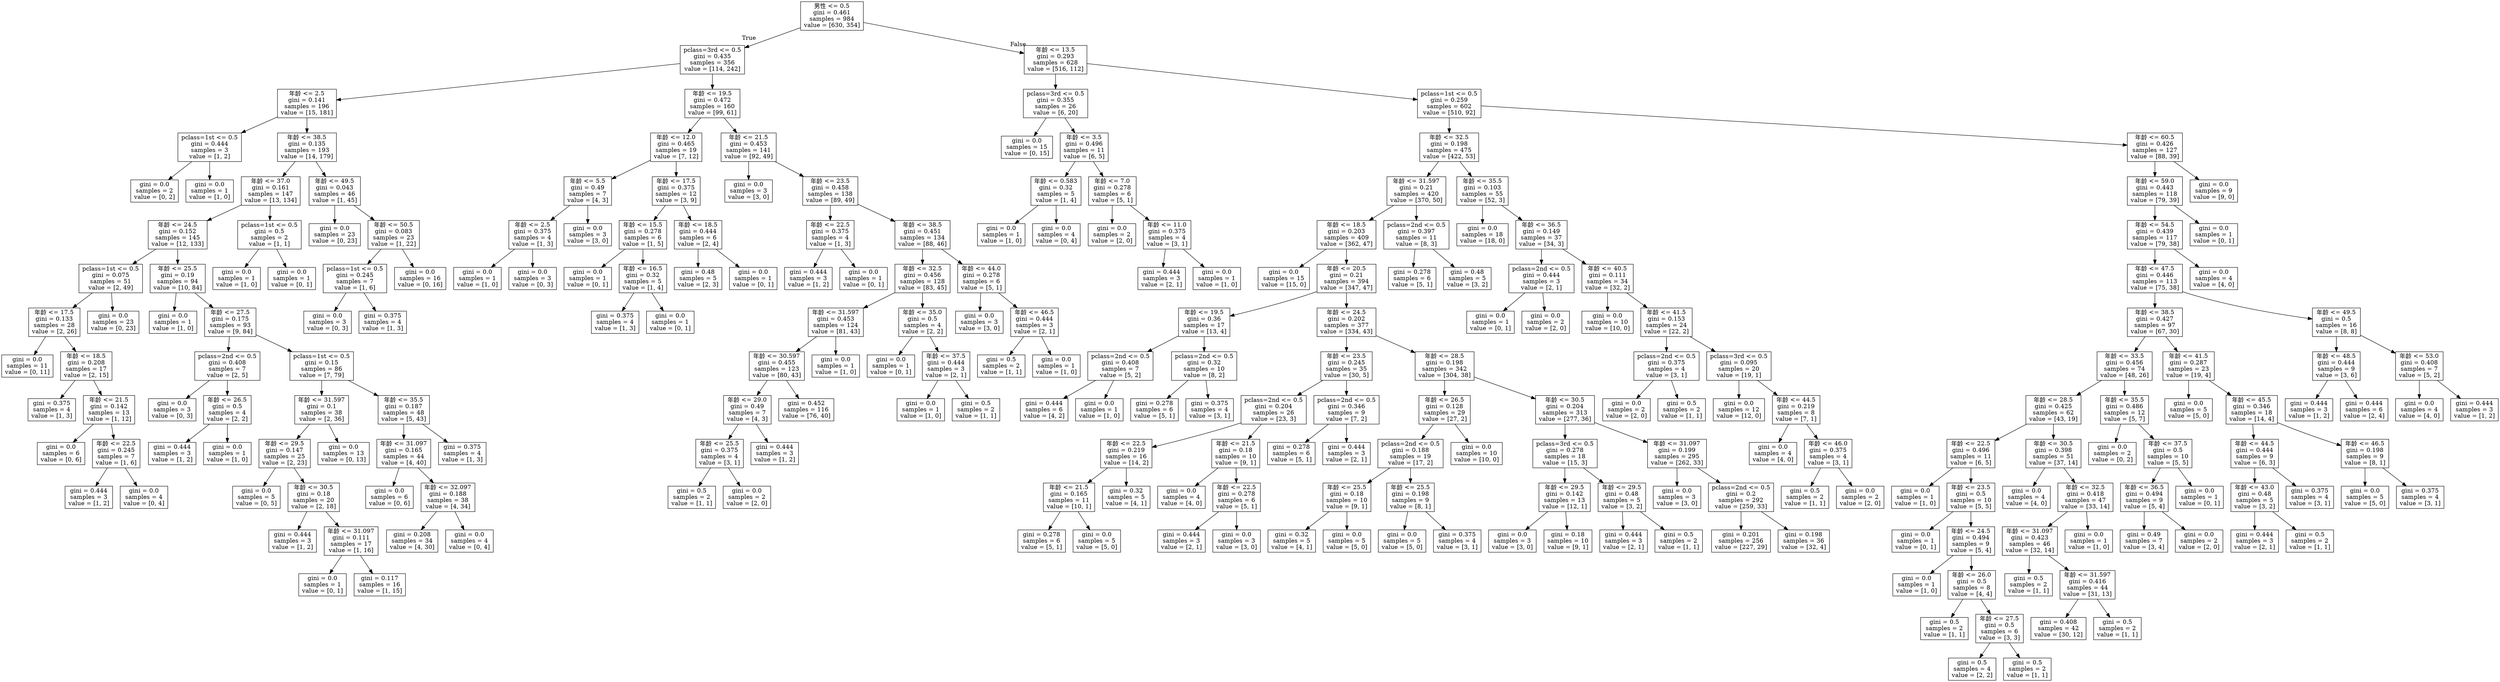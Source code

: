 digraph Tree {
node [shape=box] ;
0 [label="男性 <= 0.5\ngini = 0.461\nsamples = 984\nvalue = [630, 354]"] ;
1 [label="pclass=3rd <= 0.5\ngini = 0.435\nsamples = 356\nvalue = [114, 242]"] ;
0 -> 1 [labeldistance=2.5, labelangle=45, headlabel="True"] ;
2 [label="年龄 <= 2.5\ngini = 0.141\nsamples = 196\nvalue = [15, 181]"] ;
1 -> 2 ;
3 [label="pclass=1st <= 0.5\ngini = 0.444\nsamples = 3\nvalue = [1, 2]"] ;
2 -> 3 ;
4 [label="gini = 0.0\nsamples = 2\nvalue = [0, 2]"] ;
3 -> 4 ;
5 [label="gini = 0.0\nsamples = 1\nvalue = [1, 0]"] ;
3 -> 5 ;
6 [label="年龄 <= 38.5\ngini = 0.135\nsamples = 193\nvalue = [14, 179]"] ;
2 -> 6 ;
7 [label="年龄 <= 37.0\ngini = 0.161\nsamples = 147\nvalue = [13, 134]"] ;
6 -> 7 ;
8 [label="年龄 <= 24.5\ngini = 0.152\nsamples = 145\nvalue = [12, 133]"] ;
7 -> 8 ;
9 [label="pclass=1st <= 0.5\ngini = 0.075\nsamples = 51\nvalue = [2, 49]"] ;
8 -> 9 ;
10 [label="年龄 <= 17.5\ngini = 0.133\nsamples = 28\nvalue = [2, 26]"] ;
9 -> 10 ;
11 [label="gini = 0.0\nsamples = 11\nvalue = [0, 11]"] ;
10 -> 11 ;
12 [label="年龄 <= 18.5\ngini = 0.208\nsamples = 17\nvalue = [2, 15]"] ;
10 -> 12 ;
13 [label="gini = 0.375\nsamples = 4\nvalue = [1, 3]"] ;
12 -> 13 ;
14 [label="年龄 <= 21.5\ngini = 0.142\nsamples = 13\nvalue = [1, 12]"] ;
12 -> 14 ;
15 [label="gini = 0.0\nsamples = 6\nvalue = [0, 6]"] ;
14 -> 15 ;
16 [label="年龄 <= 22.5\ngini = 0.245\nsamples = 7\nvalue = [1, 6]"] ;
14 -> 16 ;
17 [label="gini = 0.444\nsamples = 3\nvalue = [1, 2]"] ;
16 -> 17 ;
18 [label="gini = 0.0\nsamples = 4\nvalue = [0, 4]"] ;
16 -> 18 ;
19 [label="gini = 0.0\nsamples = 23\nvalue = [0, 23]"] ;
9 -> 19 ;
20 [label="年龄 <= 25.5\ngini = 0.19\nsamples = 94\nvalue = [10, 84]"] ;
8 -> 20 ;
21 [label="gini = 0.0\nsamples = 1\nvalue = [1, 0]"] ;
20 -> 21 ;
22 [label="年龄 <= 27.5\ngini = 0.175\nsamples = 93\nvalue = [9, 84]"] ;
20 -> 22 ;
23 [label="pclass=2nd <= 0.5\ngini = 0.408\nsamples = 7\nvalue = [2, 5]"] ;
22 -> 23 ;
24 [label="gini = 0.0\nsamples = 3\nvalue = [0, 3]"] ;
23 -> 24 ;
25 [label="年龄 <= 26.5\ngini = 0.5\nsamples = 4\nvalue = [2, 2]"] ;
23 -> 25 ;
26 [label="gini = 0.444\nsamples = 3\nvalue = [1, 2]"] ;
25 -> 26 ;
27 [label="gini = 0.0\nsamples = 1\nvalue = [1, 0]"] ;
25 -> 27 ;
28 [label="pclass=1st <= 0.5\ngini = 0.15\nsamples = 86\nvalue = [7, 79]"] ;
22 -> 28 ;
29 [label="年龄 <= 31.597\ngini = 0.1\nsamples = 38\nvalue = [2, 36]"] ;
28 -> 29 ;
30 [label="年龄 <= 29.5\ngini = 0.147\nsamples = 25\nvalue = [2, 23]"] ;
29 -> 30 ;
31 [label="gini = 0.0\nsamples = 5\nvalue = [0, 5]"] ;
30 -> 31 ;
32 [label="年龄 <= 30.5\ngini = 0.18\nsamples = 20\nvalue = [2, 18]"] ;
30 -> 32 ;
33 [label="gini = 0.444\nsamples = 3\nvalue = [1, 2]"] ;
32 -> 33 ;
34 [label="年龄 <= 31.097\ngini = 0.111\nsamples = 17\nvalue = [1, 16]"] ;
32 -> 34 ;
35 [label="gini = 0.0\nsamples = 1\nvalue = [0, 1]"] ;
34 -> 35 ;
36 [label="gini = 0.117\nsamples = 16\nvalue = [1, 15]"] ;
34 -> 36 ;
37 [label="gini = 0.0\nsamples = 13\nvalue = [0, 13]"] ;
29 -> 37 ;
38 [label="年龄 <= 35.5\ngini = 0.187\nsamples = 48\nvalue = [5, 43]"] ;
28 -> 38 ;
39 [label="年龄 <= 31.097\ngini = 0.165\nsamples = 44\nvalue = [4, 40]"] ;
38 -> 39 ;
40 [label="gini = 0.0\nsamples = 6\nvalue = [0, 6]"] ;
39 -> 40 ;
41 [label="年龄 <= 32.097\ngini = 0.188\nsamples = 38\nvalue = [4, 34]"] ;
39 -> 41 ;
42 [label="gini = 0.208\nsamples = 34\nvalue = [4, 30]"] ;
41 -> 42 ;
43 [label="gini = 0.0\nsamples = 4\nvalue = [0, 4]"] ;
41 -> 43 ;
44 [label="gini = 0.375\nsamples = 4\nvalue = [1, 3]"] ;
38 -> 44 ;
45 [label="pclass=1st <= 0.5\ngini = 0.5\nsamples = 2\nvalue = [1, 1]"] ;
7 -> 45 ;
46 [label="gini = 0.0\nsamples = 1\nvalue = [1, 0]"] ;
45 -> 46 ;
47 [label="gini = 0.0\nsamples = 1\nvalue = [0, 1]"] ;
45 -> 47 ;
48 [label="年龄 <= 49.5\ngini = 0.043\nsamples = 46\nvalue = [1, 45]"] ;
6 -> 48 ;
49 [label="gini = 0.0\nsamples = 23\nvalue = [0, 23]"] ;
48 -> 49 ;
50 [label="年龄 <= 50.5\ngini = 0.083\nsamples = 23\nvalue = [1, 22]"] ;
48 -> 50 ;
51 [label="pclass=1st <= 0.5\ngini = 0.245\nsamples = 7\nvalue = [1, 6]"] ;
50 -> 51 ;
52 [label="gini = 0.0\nsamples = 3\nvalue = [0, 3]"] ;
51 -> 52 ;
53 [label="gini = 0.375\nsamples = 4\nvalue = [1, 3]"] ;
51 -> 53 ;
54 [label="gini = 0.0\nsamples = 16\nvalue = [0, 16]"] ;
50 -> 54 ;
55 [label="年龄 <= 19.5\ngini = 0.472\nsamples = 160\nvalue = [99, 61]"] ;
1 -> 55 ;
56 [label="年龄 <= 12.0\ngini = 0.465\nsamples = 19\nvalue = [7, 12]"] ;
55 -> 56 ;
57 [label="年龄 <= 5.5\ngini = 0.49\nsamples = 7\nvalue = [4, 3]"] ;
56 -> 57 ;
58 [label="年龄 <= 2.5\ngini = 0.375\nsamples = 4\nvalue = [1, 3]"] ;
57 -> 58 ;
59 [label="gini = 0.0\nsamples = 1\nvalue = [1, 0]"] ;
58 -> 59 ;
60 [label="gini = 0.0\nsamples = 3\nvalue = [0, 3]"] ;
58 -> 60 ;
61 [label="gini = 0.0\nsamples = 3\nvalue = [3, 0]"] ;
57 -> 61 ;
62 [label="年龄 <= 17.5\ngini = 0.375\nsamples = 12\nvalue = [3, 9]"] ;
56 -> 62 ;
63 [label="年龄 <= 15.5\ngini = 0.278\nsamples = 6\nvalue = [1, 5]"] ;
62 -> 63 ;
64 [label="gini = 0.0\nsamples = 1\nvalue = [0, 1]"] ;
63 -> 64 ;
65 [label="年龄 <= 16.5\ngini = 0.32\nsamples = 5\nvalue = [1, 4]"] ;
63 -> 65 ;
66 [label="gini = 0.375\nsamples = 4\nvalue = [1, 3]"] ;
65 -> 66 ;
67 [label="gini = 0.0\nsamples = 1\nvalue = [0, 1]"] ;
65 -> 67 ;
68 [label="年龄 <= 18.5\ngini = 0.444\nsamples = 6\nvalue = [2, 4]"] ;
62 -> 68 ;
69 [label="gini = 0.48\nsamples = 5\nvalue = [2, 3]"] ;
68 -> 69 ;
70 [label="gini = 0.0\nsamples = 1\nvalue = [0, 1]"] ;
68 -> 70 ;
71 [label="年龄 <= 21.5\ngini = 0.453\nsamples = 141\nvalue = [92, 49]"] ;
55 -> 71 ;
72 [label="gini = 0.0\nsamples = 3\nvalue = [3, 0]"] ;
71 -> 72 ;
73 [label="年龄 <= 23.5\ngini = 0.458\nsamples = 138\nvalue = [89, 49]"] ;
71 -> 73 ;
74 [label="年龄 <= 22.5\ngini = 0.375\nsamples = 4\nvalue = [1, 3]"] ;
73 -> 74 ;
75 [label="gini = 0.444\nsamples = 3\nvalue = [1, 2]"] ;
74 -> 75 ;
76 [label="gini = 0.0\nsamples = 1\nvalue = [0, 1]"] ;
74 -> 76 ;
77 [label="年龄 <= 38.5\ngini = 0.451\nsamples = 134\nvalue = [88, 46]"] ;
73 -> 77 ;
78 [label="年龄 <= 32.5\ngini = 0.456\nsamples = 128\nvalue = [83, 45]"] ;
77 -> 78 ;
79 [label="年龄 <= 31.597\ngini = 0.453\nsamples = 124\nvalue = [81, 43]"] ;
78 -> 79 ;
80 [label="年龄 <= 30.597\ngini = 0.455\nsamples = 123\nvalue = [80, 43]"] ;
79 -> 80 ;
81 [label="年龄 <= 29.0\ngini = 0.49\nsamples = 7\nvalue = [4, 3]"] ;
80 -> 81 ;
82 [label="年龄 <= 25.5\ngini = 0.375\nsamples = 4\nvalue = [3, 1]"] ;
81 -> 82 ;
83 [label="gini = 0.5\nsamples = 2\nvalue = [1, 1]"] ;
82 -> 83 ;
84 [label="gini = 0.0\nsamples = 2\nvalue = [2, 0]"] ;
82 -> 84 ;
85 [label="gini = 0.444\nsamples = 3\nvalue = [1, 2]"] ;
81 -> 85 ;
86 [label="gini = 0.452\nsamples = 116\nvalue = [76, 40]"] ;
80 -> 86 ;
87 [label="gini = 0.0\nsamples = 1\nvalue = [1, 0]"] ;
79 -> 87 ;
88 [label="年龄 <= 35.0\ngini = 0.5\nsamples = 4\nvalue = [2, 2]"] ;
78 -> 88 ;
89 [label="gini = 0.0\nsamples = 1\nvalue = [0, 1]"] ;
88 -> 89 ;
90 [label="年龄 <= 37.5\ngini = 0.444\nsamples = 3\nvalue = [2, 1]"] ;
88 -> 90 ;
91 [label="gini = 0.0\nsamples = 1\nvalue = [1, 0]"] ;
90 -> 91 ;
92 [label="gini = 0.5\nsamples = 2\nvalue = [1, 1]"] ;
90 -> 92 ;
93 [label="年龄 <= 44.0\ngini = 0.278\nsamples = 6\nvalue = [5, 1]"] ;
77 -> 93 ;
94 [label="gini = 0.0\nsamples = 3\nvalue = [3, 0]"] ;
93 -> 94 ;
95 [label="年龄 <= 46.5\ngini = 0.444\nsamples = 3\nvalue = [2, 1]"] ;
93 -> 95 ;
96 [label="gini = 0.5\nsamples = 2\nvalue = [1, 1]"] ;
95 -> 96 ;
97 [label="gini = 0.0\nsamples = 1\nvalue = [1, 0]"] ;
95 -> 97 ;
98 [label="年龄 <= 13.5\ngini = 0.293\nsamples = 628\nvalue = [516, 112]"] ;
0 -> 98 [labeldistance=2.5, labelangle=-45, headlabel="False"] ;
99 [label="pclass=3rd <= 0.5\ngini = 0.355\nsamples = 26\nvalue = [6, 20]"] ;
98 -> 99 ;
100 [label="gini = 0.0\nsamples = 15\nvalue = [0, 15]"] ;
99 -> 100 ;
101 [label="年龄 <= 3.5\ngini = 0.496\nsamples = 11\nvalue = [6, 5]"] ;
99 -> 101 ;
102 [label="年龄 <= 0.583\ngini = 0.32\nsamples = 5\nvalue = [1, 4]"] ;
101 -> 102 ;
103 [label="gini = 0.0\nsamples = 1\nvalue = [1, 0]"] ;
102 -> 103 ;
104 [label="gini = 0.0\nsamples = 4\nvalue = [0, 4]"] ;
102 -> 104 ;
105 [label="年龄 <= 7.0\ngini = 0.278\nsamples = 6\nvalue = [5, 1]"] ;
101 -> 105 ;
106 [label="gini = 0.0\nsamples = 2\nvalue = [2, 0]"] ;
105 -> 106 ;
107 [label="年龄 <= 11.0\ngini = 0.375\nsamples = 4\nvalue = [3, 1]"] ;
105 -> 107 ;
108 [label="gini = 0.444\nsamples = 3\nvalue = [2, 1]"] ;
107 -> 108 ;
109 [label="gini = 0.0\nsamples = 1\nvalue = [1, 0]"] ;
107 -> 109 ;
110 [label="pclass=1st <= 0.5\ngini = 0.259\nsamples = 602\nvalue = [510, 92]"] ;
98 -> 110 ;
111 [label="年龄 <= 32.5\ngini = 0.198\nsamples = 475\nvalue = [422, 53]"] ;
110 -> 111 ;
112 [label="年龄 <= 31.597\ngini = 0.21\nsamples = 420\nvalue = [370, 50]"] ;
111 -> 112 ;
113 [label="年龄 <= 18.5\ngini = 0.203\nsamples = 409\nvalue = [362, 47]"] ;
112 -> 113 ;
114 [label="gini = 0.0\nsamples = 15\nvalue = [15, 0]"] ;
113 -> 114 ;
115 [label="年龄 <= 20.5\ngini = 0.21\nsamples = 394\nvalue = [347, 47]"] ;
113 -> 115 ;
116 [label="年龄 <= 19.5\ngini = 0.36\nsamples = 17\nvalue = [13, 4]"] ;
115 -> 116 ;
117 [label="pclass=2nd <= 0.5\ngini = 0.408\nsamples = 7\nvalue = [5, 2]"] ;
116 -> 117 ;
118 [label="gini = 0.444\nsamples = 6\nvalue = [4, 2]"] ;
117 -> 118 ;
119 [label="gini = 0.0\nsamples = 1\nvalue = [1, 0]"] ;
117 -> 119 ;
120 [label="pclass=2nd <= 0.5\ngini = 0.32\nsamples = 10\nvalue = [8, 2]"] ;
116 -> 120 ;
121 [label="gini = 0.278\nsamples = 6\nvalue = [5, 1]"] ;
120 -> 121 ;
122 [label="gini = 0.375\nsamples = 4\nvalue = [3, 1]"] ;
120 -> 122 ;
123 [label="年龄 <= 24.5\ngini = 0.202\nsamples = 377\nvalue = [334, 43]"] ;
115 -> 123 ;
124 [label="年龄 <= 23.5\ngini = 0.245\nsamples = 35\nvalue = [30, 5]"] ;
123 -> 124 ;
125 [label="pclass=2nd <= 0.5\ngini = 0.204\nsamples = 26\nvalue = [23, 3]"] ;
124 -> 125 ;
126 [label="年龄 <= 22.5\ngini = 0.219\nsamples = 16\nvalue = [14, 2]"] ;
125 -> 126 ;
127 [label="年龄 <= 21.5\ngini = 0.165\nsamples = 11\nvalue = [10, 1]"] ;
126 -> 127 ;
128 [label="gini = 0.278\nsamples = 6\nvalue = [5, 1]"] ;
127 -> 128 ;
129 [label="gini = 0.0\nsamples = 5\nvalue = [5, 0]"] ;
127 -> 129 ;
130 [label="gini = 0.32\nsamples = 5\nvalue = [4, 1]"] ;
126 -> 130 ;
131 [label="年龄 <= 21.5\ngini = 0.18\nsamples = 10\nvalue = [9, 1]"] ;
125 -> 131 ;
132 [label="gini = 0.0\nsamples = 4\nvalue = [4, 0]"] ;
131 -> 132 ;
133 [label="年龄 <= 22.5\ngini = 0.278\nsamples = 6\nvalue = [5, 1]"] ;
131 -> 133 ;
134 [label="gini = 0.444\nsamples = 3\nvalue = [2, 1]"] ;
133 -> 134 ;
135 [label="gini = 0.0\nsamples = 3\nvalue = [3, 0]"] ;
133 -> 135 ;
136 [label="pclass=2nd <= 0.5\ngini = 0.346\nsamples = 9\nvalue = [7, 2]"] ;
124 -> 136 ;
137 [label="gini = 0.278\nsamples = 6\nvalue = [5, 1]"] ;
136 -> 137 ;
138 [label="gini = 0.444\nsamples = 3\nvalue = [2, 1]"] ;
136 -> 138 ;
139 [label="年龄 <= 28.5\ngini = 0.198\nsamples = 342\nvalue = [304, 38]"] ;
123 -> 139 ;
140 [label="年龄 <= 26.5\ngini = 0.128\nsamples = 29\nvalue = [27, 2]"] ;
139 -> 140 ;
141 [label="pclass=2nd <= 0.5\ngini = 0.188\nsamples = 19\nvalue = [17, 2]"] ;
140 -> 141 ;
142 [label="年龄 <= 25.5\ngini = 0.18\nsamples = 10\nvalue = [9, 1]"] ;
141 -> 142 ;
143 [label="gini = 0.32\nsamples = 5\nvalue = [4, 1]"] ;
142 -> 143 ;
144 [label="gini = 0.0\nsamples = 5\nvalue = [5, 0]"] ;
142 -> 144 ;
145 [label="年龄 <= 25.5\ngini = 0.198\nsamples = 9\nvalue = [8, 1]"] ;
141 -> 145 ;
146 [label="gini = 0.0\nsamples = 5\nvalue = [5, 0]"] ;
145 -> 146 ;
147 [label="gini = 0.375\nsamples = 4\nvalue = [3, 1]"] ;
145 -> 147 ;
148 [label="gini = 0.0\nsamples = 10\nvalue = [10, 0]"] ;
140 -> 148 ;
149 [label="年龄 <= 30.5\ngini = 0.204\nsamples = 313\nvalue = [277, 36]"] ;
139 -> 149 ;
150 [label="pclass=3rd <= 0.5\ngini = 0.278\nsamples = 18\nvalue = [15, 3]"] ;
149 -> 150 ;
151 [label="年龄 <= 29.5\ngini = 0.142\nsamples = 13\nvalue = [12, 1]"] ;
150 -> 151 ;
152 [label="gini = 0.0\nsamples = 3\nvalue = [3, 0]"] ;
151 -> 152 ;
153 [label="gini = 0.18\nsamples = 10\nvalue = [9, 1]"] ;
151 -> 153 ;
154 [label="年龄 <= 29.5\ngini = 0.48\nsamples = 5\nvalue = [3, 2]"] ;
150 -> 154 ;
155 [label="gini = 0.444\nsamples = 3\nvalue = [2, 1]"] ;
154 -> 155 ;
156 [label="gini = 0.5\nsamples = 2\nvalue = [1, 1]"] ;
154 -> 156 ;
157 [label="年龄 <= 31.097\ngini = 0.199\nsamples = 295\nvalue = [262, 33]"] ;
149 -> 157 ;
158 [label="gini = 0.0\nsamples = 3\nvalue = [3, 0]"] ;
157 -> 158 ;
159 [label="pclass=2nd <= 0.5\ngini = 0.2\nsamples = 292\nvalue = [259, 33]"] ;
157 -> 159 ;
160 [label="gini = 0.201\nsamples = 256\nvalue = [227, 29]"] ;
159 -> 160 ;
161 [label="gini = 0.198\nsamples = 36\nvalue = [32, 4]"] ;
159 -> 161 ;
162 [label="pclass=2nd <= 0.5\ngini = 0.397\nsamples = 11\nvalue = [8, 3]"] ;
112 -> 162 ;
163 [label="gini = 0.278\nsamples = 6\nvalue = [5, 1]"] ;
162 -> 163 ;
164 [label="gini = 0.48\nsamples = 5\nvalue = [3, 2]"] ;
162 -> 164 ;
165 [label="年龄 <= 35.5\ngini = 0.103\nsamples = 55\nvalue = [52, 3]"] ;
111 -> 165 ;
166 [label="gini = 0.0\nsamples = 18\nvalue = [18, 0]"] ;
165 -> 166 ;
167 [label="年龄 <= 36.5\ngini = 0.149\nsamples = 37\nvalue = [34, 3]"] ;
165 -> 167 ;
168 [label="pclass=2nd <= 0.5\ngini = 0.444\nsamples = 3\nvalue = [2, 1]"] ;
167 -> 168 ;
169 [label="gini = 0.0\nsamples = 1\nvalue = [0, 1]"] ;
168 -> 169 ;
170 [label="gini = 0.0\nsamples = 2\nvalue = [2, 0]"] ;
168 -> 170 ;
171 [label="年龄 <= 40.5\ngini = 0.111\nsamples = 34\nvalue = [32, 2]"] ;
167 -> 171 ;
172 [label="gini = 0.0\nsamples = 10\nvalue = [10, 0]"] ;
171 -> 172 ;
173 [label="年龄 <= 41.5\ngini = 0.153\nsamples = 24\nvalue = [22, 2]"] ;
171 -> 173 ;
174 [label="pclass=2nd <= 0.5\ngini = 0.375\nsamples = 4\nvalue = [3, 1]"] ;
173 -> 174 ;
175 [label="gini = 0.0\nsamples = 2\nvalue = [2, 0]"] ;
174 -> 175 ;
176 [label="gini = 0.5\nsamples = 2\nvalue = [1, 1]"] ;
174 -> 176 ;
177 [label="pclass=3rd <= 0.5\ngini = 0.095\nsamples = 20\nvalue = [19, 1]"] ;
173 -> 177 ;
178 [label="gini = 0.0\nsamples = 12\nvalue = [12, 0]"] ;
177 -> 178 ;
179 [label="年龄 <= 44.5\ngini = 0.219\nsamples = 8\nvalue = [7, 1]"] ;
177 -> 179 ;
180 [label="gini = 0.0\nsamples = 4\nvalue = [4, 0]"] ;
179 -> 180 ;
181 [label="年龄 <= 46.0\ngini = 0.375\nsamples = 4\nvalue = [3, 1]"] ;
179 -> 181 ;
182 [label="gini = 0.5\nsamples = 2\nvalue = [1, 1]"] ;
181 -> 182 ;
183 [label="gini = 0.0\nsamples = 2\nvalue = [2, 0]"] ;
181 -> 183 ;
184 [label="年龄 <= 60.5\ngini = 0.426\nsamples = 127\nvalue = [88, 39]"] ;
110 -> 184 ;
185 [label="年龄 <= 59.0\ngini = 0.443\nsamples = 118\nvalue = [79, 39]"] ;
184 -> 185 ;
186 [label="年龄 <= 54.5\ngini = 0.439\nsamples = 117\nvalue = [79, 38]"] ;
185 -> 186 ;
187 [label="年龄 <= 47.5\ngini = 0.446\nsamples = 113\nvalue = [75, 38]"] ;
186 -> 187 ;
188 [label="年龄 <= 38.5\ngini = 0.427\nsamples = 97\nvalue = [67, 30]"] ;
187 -> 188 ;
189 [label="年龄 <= 33.5\ngini = 0.456\nsamples = 74\nvalue = [48, 26]"] ;
188 -> 189 ;
190 [label="年龄 <= 28.5\ngini = 0.425\nsamples = 62\nvalue = [43, 19]"] ;
189 -> 190 ;
191 [label="年龄 <= 22.5\ngini = 0.496\nsamples = 11\nvalue = [6, 5]"] ;
190 -> 191 ;
192 [label="gini = 0.0\nsamples = 1\nvalue = [1, 0]"] ;
191 -> 192 ;
193 [label="年龄 <= 23.5\ngini = 0.5\nsamples = 10\nvalue = [5, 5]"] ;
191 -> 193 ;
194 [label="gini = 0.0\nsamples = 1\nvalue = [0, 1]"] ;
193 -> 194 ;
195 [label="年龄 <= 24.5\ngini = 0.494\nsamples = 9\nvalue = [5, 4]"] ;
193 -> 195 ;
196 [label="gini = 0.0\nsamples = 1\nvalue = [1, 0]"] ;
195 -> 196 ;
197 [label="年龄 <= 26.0\ngini = 0.5\nsamples = 8\nvalue = [4, 4]"] ;
195 -> 197 ;
198 [label="gini = 0.5\nsamples = 2\nvalue = [1, 1]"] ;
197 -> 198 ;
199 [label="年龄 <= 27.5\ngini = 0.5\nsamples = 6\nvalue = [3, 3]"] ;
197 -> 199 ;
200 [label="gini = 0.5\nsamples = 4\nvalue = [2, 2]"] ;
199 -> 200 ;
201 [label="gini = 0.5\nsamples = 2\nvalue = [1, 1]"] ;
199 -> 201 ;
202 [label="年龄 <= 30.5\ngini = 0.398\nsamples = 51\nvalue = [37, 14]"] ;
190 -> 202 ;
203 [label="gini = 0.0\nsamples = 4\nvalue = [4, 0]"] ;
202 -> 203 ;
204 [label="年龄 <= 32.5\ngini = 0.418\nsamples = 47\nvalue = [33, 14]"] ;
202 -> 204 ;
205 [label="年龄 <= 31.097\ngini = 0.423\nsamples = 46\nvalue = [32, 14]"] ;
204 -> 205 ;
206 [label="gini = 0.5\nsamples = 2\nvalue = [1, 1]"] ;
205 -> 206 ;
207 [label="年龄 <= 31.597\ngini = 0.416\nsamples = 44\nvalue = [31, 13]"] ;
205 -> 207 ;
208 [label="gini = 0.408\nsamples = 42\nvalue = [30, 12]"] ;
207 -> 208 ;
209 [label="gini = 0.5\nsamples = 2\nvalue = [1, 1]"] ;
207 -> 209 ;
210 [label="gini = 0.0\nsamples = 1\nvalue = [1, 0]"] ;
204 -> 210 ;
211 [label="年龄 <= 35.5\ngini = 0.486\nsamples = 12\nvalue = [5, 7]"] ;
189 -> 211 ;
212 [label="gini = 0.0\nsamples = 2\nvalue = [0, 2]"] ;
211 -> 212 ;
213 [label="年龄 <= 37.5\ngini = 0.5\nsamples = 10\nvalue = [5, 5]"] ;
211 -> 213 ;
214 [label="年龄 <= 36.5\ngini = 0.494\nsamples = 9\nvalue = [5, 4]"] ;
213 -> 214 ;
215 [label="gini = 0.49\nsamples = 7\nvalue = [3, 4]"] ;
214 -> 215 ;
216 [label="gini = 0.0\nsamples = 2\nvalue = [2, 0]"] ;
214 -> 216 ;
217 [label="gini = 0.0\nsamples = 1\nvalue = [0, 1]"] ;
213 -> 217 ;
218 [label="年龄 <= 41.5\ngini = 0.287\nsamples = 23\nvalue = [19, 4]"] ;
188 -> 218 ;
219 [label="gini = 0.0\nsamples = 5\nvalue = [5, 0]"] ;
218 -> 219 ;
220 [label="年龄 <= 45.5\ngini = 0.346\nsamples = 18\nvalue = [14, 4]"] ;
218 -> 220 ;
221 [label="年龄 <= 44.5\ngini = 0.444\nsamples = 9\nvalue = [6, 3]"] ;
220 -> 221 ;
222 [label="年龄 <= 43.0\ngini = 0.48\nsamples = 5\nvalue = [3, 2]"] ;
221 -> 222 ;
223 [label="gini = 0.444\nsamples = 3\nvalue = [2, 1]"] ;
222 -> 223 ;
224 [label="gini = 0.5\nsamples = 2\nvalue = [1, 1]"] ;
222 -> 224 ;
225 [label="gini = 0.375\nsamples = 4\nvalue = [3, 1]"] ;
221 -> 225 ;
226 [label="年龄 <= 46.5\ngini = 0.198\nsamples = 9\nvalue = [8, 1]"] ;
220 -> 226 ;
227 [label="gini = 0.0\nsamples = 5\nvalue = [5, 0]"] ;
226 -> 227 ;
228 [label="gini = 0.375\nsamples = 4\nvalue = [3, 1]"] ;
226 -> 228 ;
229 [label="年龄 <= 49.5\ngini = 0.5\nsamples = 16\nvalue = [8, 8]"] ;
187 -> 229 ;
230 [label="年龄 <= 48.5\ngini = 0.444\nsamples = 9\nvalue = [3, 6]"] ;
229 -> 230 ;
231 [label="gini = 0.444\nsamples = 3\nvalue = [1, 2]"] ;
230 -> 231 ;
232 [label="gini = 0.444\nsamples = 6\nvalue = [2, 4]"] ;
230 -> 232 ;
233 [label="年龄 <= 53.0\ngini = 0.408\nsamples = 7\nvalue = [5, 2]"] ;
229 -> 233 ;
234 [label="gini = 0.0\nsamples = 4\nvalue = [4, 0]"] ;
233 -> 234 ;
235 [label="gini = 0.444\nsamples = 3\nvalue = [1, 2]"] ;
233 -> 235 ;
236 [label="gini = 0.0\nsamples = 4\nvalue = [4, 0]"] ;
186 -> 236 ;
237 [label="gini = 0.0\nsamples = 1\nvalue = [0, 1]"] ;
185 -> 237 ;
238 [label="gini = 0.0\nsamples = 9\nvalue = [9, 0]"] ;
184 -> 238 ;
}